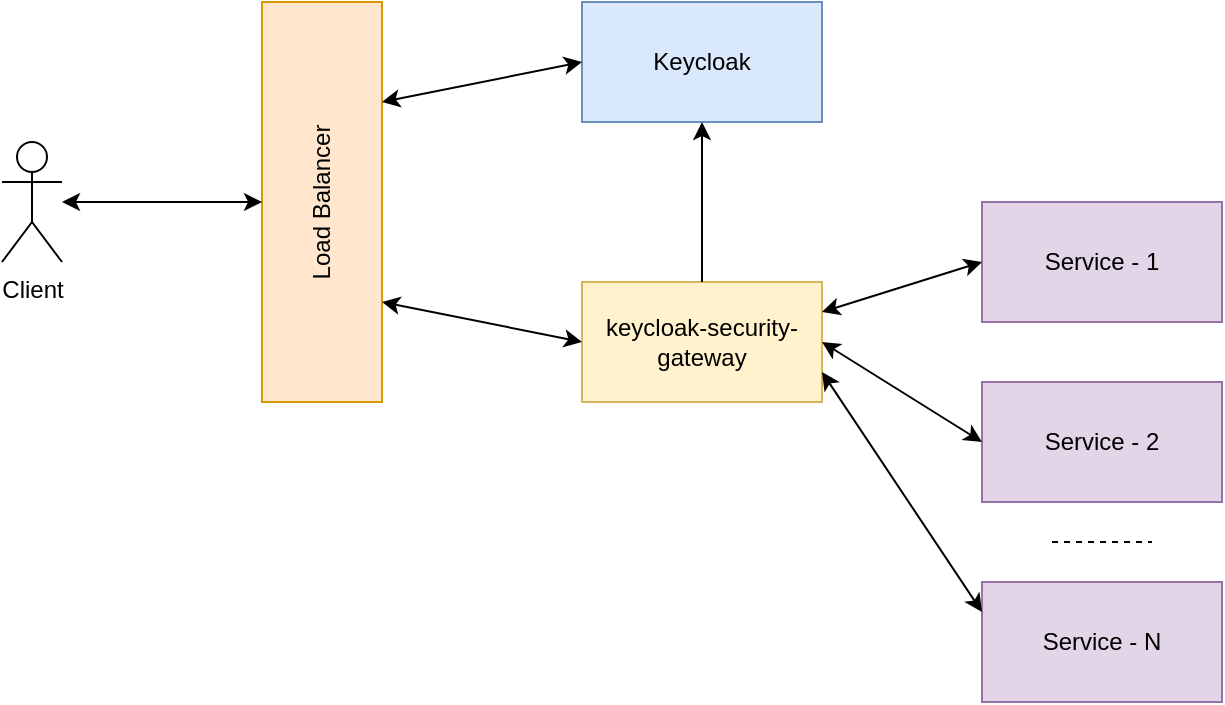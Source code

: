 <mxfile version="12.6.6" type="device"><diagram id="fyQ22iczHMVbMp63twyV" name="Page-1"><mxGraphModel dx="786" dy="436" grid="1" gridSize="10" guides="1" tooltips="1" connect="1" arrows="1" fold="1" page="1" pageScale="1" pageWidth="850" pageHeight="1100" math="0" shadow="0"><root><mxCell id="0"/><mxCell id="1" parent="0"/><mxCell id="fcGylcyPZIKylva24ywk-1" value="" style="rounded=0;whiteSpace=wrap;html=1;fillColor=#ffe6cc;strokeColor=#d79b00;" vertex="1" parent="1"><mxGeometry x="200" y="120" width="60" height="200" as="geometry"/></mxCell><mxCell id="fcGylcyPZIKylva24ywk-2" value="Load Balancer" style="text;html=1;strokeColor=none;fillColor=none;align=center;verticalAlign=middle;whiteSpace=wrap;rounded=0;rotation=-90;" vertex="1" parent="1"><mxGeometry x="170" y="210" width="120" height="20" as="geometry"/></mxCell><mxCell id="fcGylcyPZIKylva24ywk-3" value="Keycloak" style="rounded=0;whiteSpace=wrap;html=1;fillColor=#dae8fc;strokeColor=#6c8ebf;" vertex="1" parent="1"><mxGeometry x="360" y="120" width="120" height="60" as="geometry"/></mxCell><mxCell id="fcGylcyPZIKylva24ywk-4" value="keycloak-security-gateway" style="rounded=0;whiteSpace=wrap;html=1;fillColor=#fff2cc;strokeColor=#d6b656;" vertex="1" parent="1"><mxGeometry x="360" y="260" width="120" height="60" as="geometry"/></mxCell><mxCell id="fcGylcyPZIKylva24ywk-5" value="Service - 1" style="rounded=0;whiteSpace=wrap;html=1;fillColor=#e1d5e7;strokeColor=#9673a6;" vertex="1" parent="1"><mxGeometry x="560" y="220" width="120" height="60" as="geometry"/></mxCell><mxCell id="fcGylcyPZIKylva24ywk-6" value="Client" style="shape=umlActor;verticalLabelPosition=bottom;labelBackgroundColor=#ffffff;verticalAlign=top;html=1;outlineConnect=0;" vertex="1" parent="1"><mxGeometry x="70" y="190" width="30" height="60" as="geometry"/></mxCell><mxCell id="fcGylcyPZIKylva24ywk-10" value="" style="endArrow=classic;startArrow=classic;html=1;entryX=0;entryY=0.5;entryDx=0;entryDy=0;" edge="1" parent="1" source="fcGylcyPZIKylva24ywk-6" target="fcGylcyPZIKylva24ywk-1"><mxGeometry width="50" height="50" relative="1" as="geometry"><mxPoint x="100" y="250" as="sourcePoint"/><mxPoint x="150" y="200" as="targetPoint"/></mxGeometry></mxCell><mxCell id="fcGylcyPZIKylva24ywk-11" value="" style="endArrow=classic;startArrow=classic;html=1;exitX=1;exitY=0.25;exitDx=0;exitDy=0;entryX=0;entryY=0.5;entryDx=0;entryDy=0;" edge="1" parent="1" source="fcGylcyPZIKylva24ywk-1" target="fcGylcyPZIKylva24ywk-3"><mxGeometry width="50" height="50" relative="1" as="geometry"><mxPoint x="340" y="100" as="sourcePoint"/><mxPoint x="390" y="50" as="targetPoint"/></mxGeometry></mxCell><mxCell id="fcGylcyPZIKylva24ywk-12" value="" style="endArrow=classic;startArrow=classic;html=1;entryX=1;entryY=0.75;entryDx=0;entryDy=0;exitX=0;exitY=0.5;exitDx=0;exitDy=0;" edge="1" parent="1" source="fcGylcyPZIKylva24ywk-4" target="fcGylcyPZIKylva24ywk-1"><mxGeometry width="50" height="50" relative="1" as="geometry"><mxPoint x="290" y="410" as="sourcePoint"/><mxPoint x="340" y="360" as="targetPoint"/></mxGeometry></mxCell><mxCell id="fcGylcyPZIKylva24ywk-13" value="" style="endArrow=classic;html=1;entryX=0.5;entryY=1;entryDx=0;entryDy=0;" edge="1" parent="1" source="fcGylcyPZIKylva24ywk-4" target="fcGylcyPZIKylva24ywk-3"><mxGeometry width="50" height="50" relative="1" as="geometry"><mxPoint x="530" y="130" as="sourcePoint"/><mxPoint x="580" y="80" as="targetPoint"/></mxGeometry></mxCell><mxCell id="fcGylcyPZIKylva24ywk-14" value="" style="endArrow=classic;startArrow=classic;html=1;entryX=0;entryY=0.5;entryDx=0;entryDy=0;exitX=1;exitY=0.25;exitDx=0;exitDy=0;" edge="1" parent="1" source="fcGylcyPZIKylva24ywk-4" target="fcGylcyPZIKylva24ywk-5"><mxGeometry width="50" height="50" relative="1" as="geometry"><mxPoint x="440" y="420" as="sourcePoint"/><mxPoint x="490" y="370" as="targetPoint"/></mxGeometry></mxCell><mxCell id="fcGylcyPZIKylva24ywk-15" value="Service - 2" style="rounded=0;whiteSpace=wrap;html=1;fillColor=#e1d5e7;strokeColor=#9673a6;" vertex="1" parent="1"><mxGeometry x="560" y="310" width="120" height="60" as="geometry"/></mxCell><mxCell id="fcGylcyPZIKylva24ywk-16" value="" style="endArrow=classic;startArrow=classic;html=1;exitX=1;exitY=0.5;exitDx=0;exitDy=0;entryX=0;entryY=0.5;entryDx=0;entryDy=0;" edge="1" parent="1" source="fcGylcyPZIKylva24ywk-4" target="fcGylcyPZIKylva24ywk-15"><mxGeometry width="50" height="50" relative="1" as="geometry"><mxPoint x="420" y="400" as="sourcePoint"/><mxPoint x="470" y="350" as="targetPoint"/></mxGeometry></mxCell><mxCell id="fcGylcyPZIKylva24ywk-21" value="Service - N" style="rounded=0;whiteSpace=wrap;html=1;fillColor=#e1d5e7;strokeColor=#9673a6;" vertex="1" parent="1"><mxGeometry x="560" y="410" width="120" height="60" as="geometry"/></mxCell><mxCell id="fcGylcyPZIKylva24ywk-22" value="" style="endArrow=none;dashed=1;html=1;" edge="1" parent="1"><mxGeometry width="50" height="50" relative="1" as="geometry"><mxPoint x="595" y="390" as="sourcePoint"/><mxPoint x="645" y="390" as="targetPoint"/></mxGeometry></mxCell><mxCell id="fcGylcyPZIKylva24ywk-23" value="" style="endArrow=classic;startArrow=classic;html=1;exitX=1;exitY=0.75;exitDx=0;exitDy=0;entryX=0;entryY=0.25;entryDx=0;entryDy=0;" edge="1" parent="1" source="fcGylcyPZIKylva24ywk-4" target="fcGylcyPZIKylva24ywk-21"><mxGeometry width="50" height="50" relative="1" as="geometry"><mxPoint x="490" y="315" as="sourcePoint"/><mxPoint x="570" y="350" as="targetPoint"/></mxGeometry></mxCell></root></mxGraphModel></diagram></mxfile>